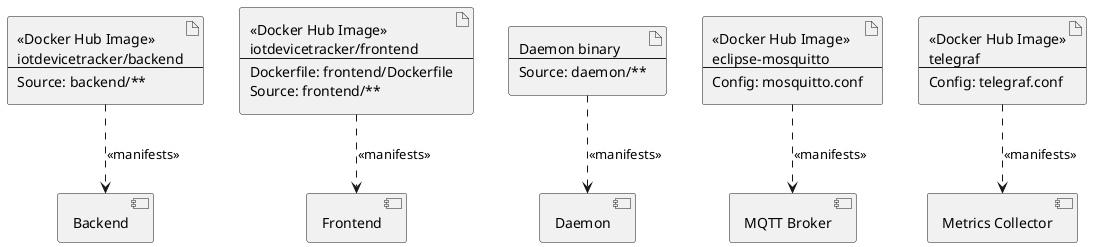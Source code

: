 @startuml build_artifacts

[Backend] as spring
[Frontend] as nuxtjs
[Daemon] as iot
[MQTT Broker] as mqtt_broker
[Metrics Collector] as metrics_collector

artifact frontend_docker [
    <<Docker Hub Image>>
    iotdevicetracker/frontend
    ----
    Dockerfile: frontend/Dockerfile
    Source: frontend/**
]

artifact backend_docker [
    <<Docker Hub Image>>
    iotdevicetracker/backend
    ----
    Source: backend/**
]

artifact daemon_binary [
    Daemon binary
    ----
    Source: daemon/**
]

artifact telegraf [
    <<Docker Hub Image>>
    telegraf
    ---
    Config: telegraf.conf
]

artifact mosquitto [
    <<Docker Hub Image>>
    eclipse-mosquitto
    ---
    Config: mosquitto.conf
]

frontend_docker ..> nuxtjs : <<manifests>>
backend_docker ..> spring : <<manifests>>
daemon_binary ..> iot : <<manifests>>
telegraf ..> metrics_collector : <<manifests>>
mosquitto ..> mqtt_broker : <<manifests>>

@enduml